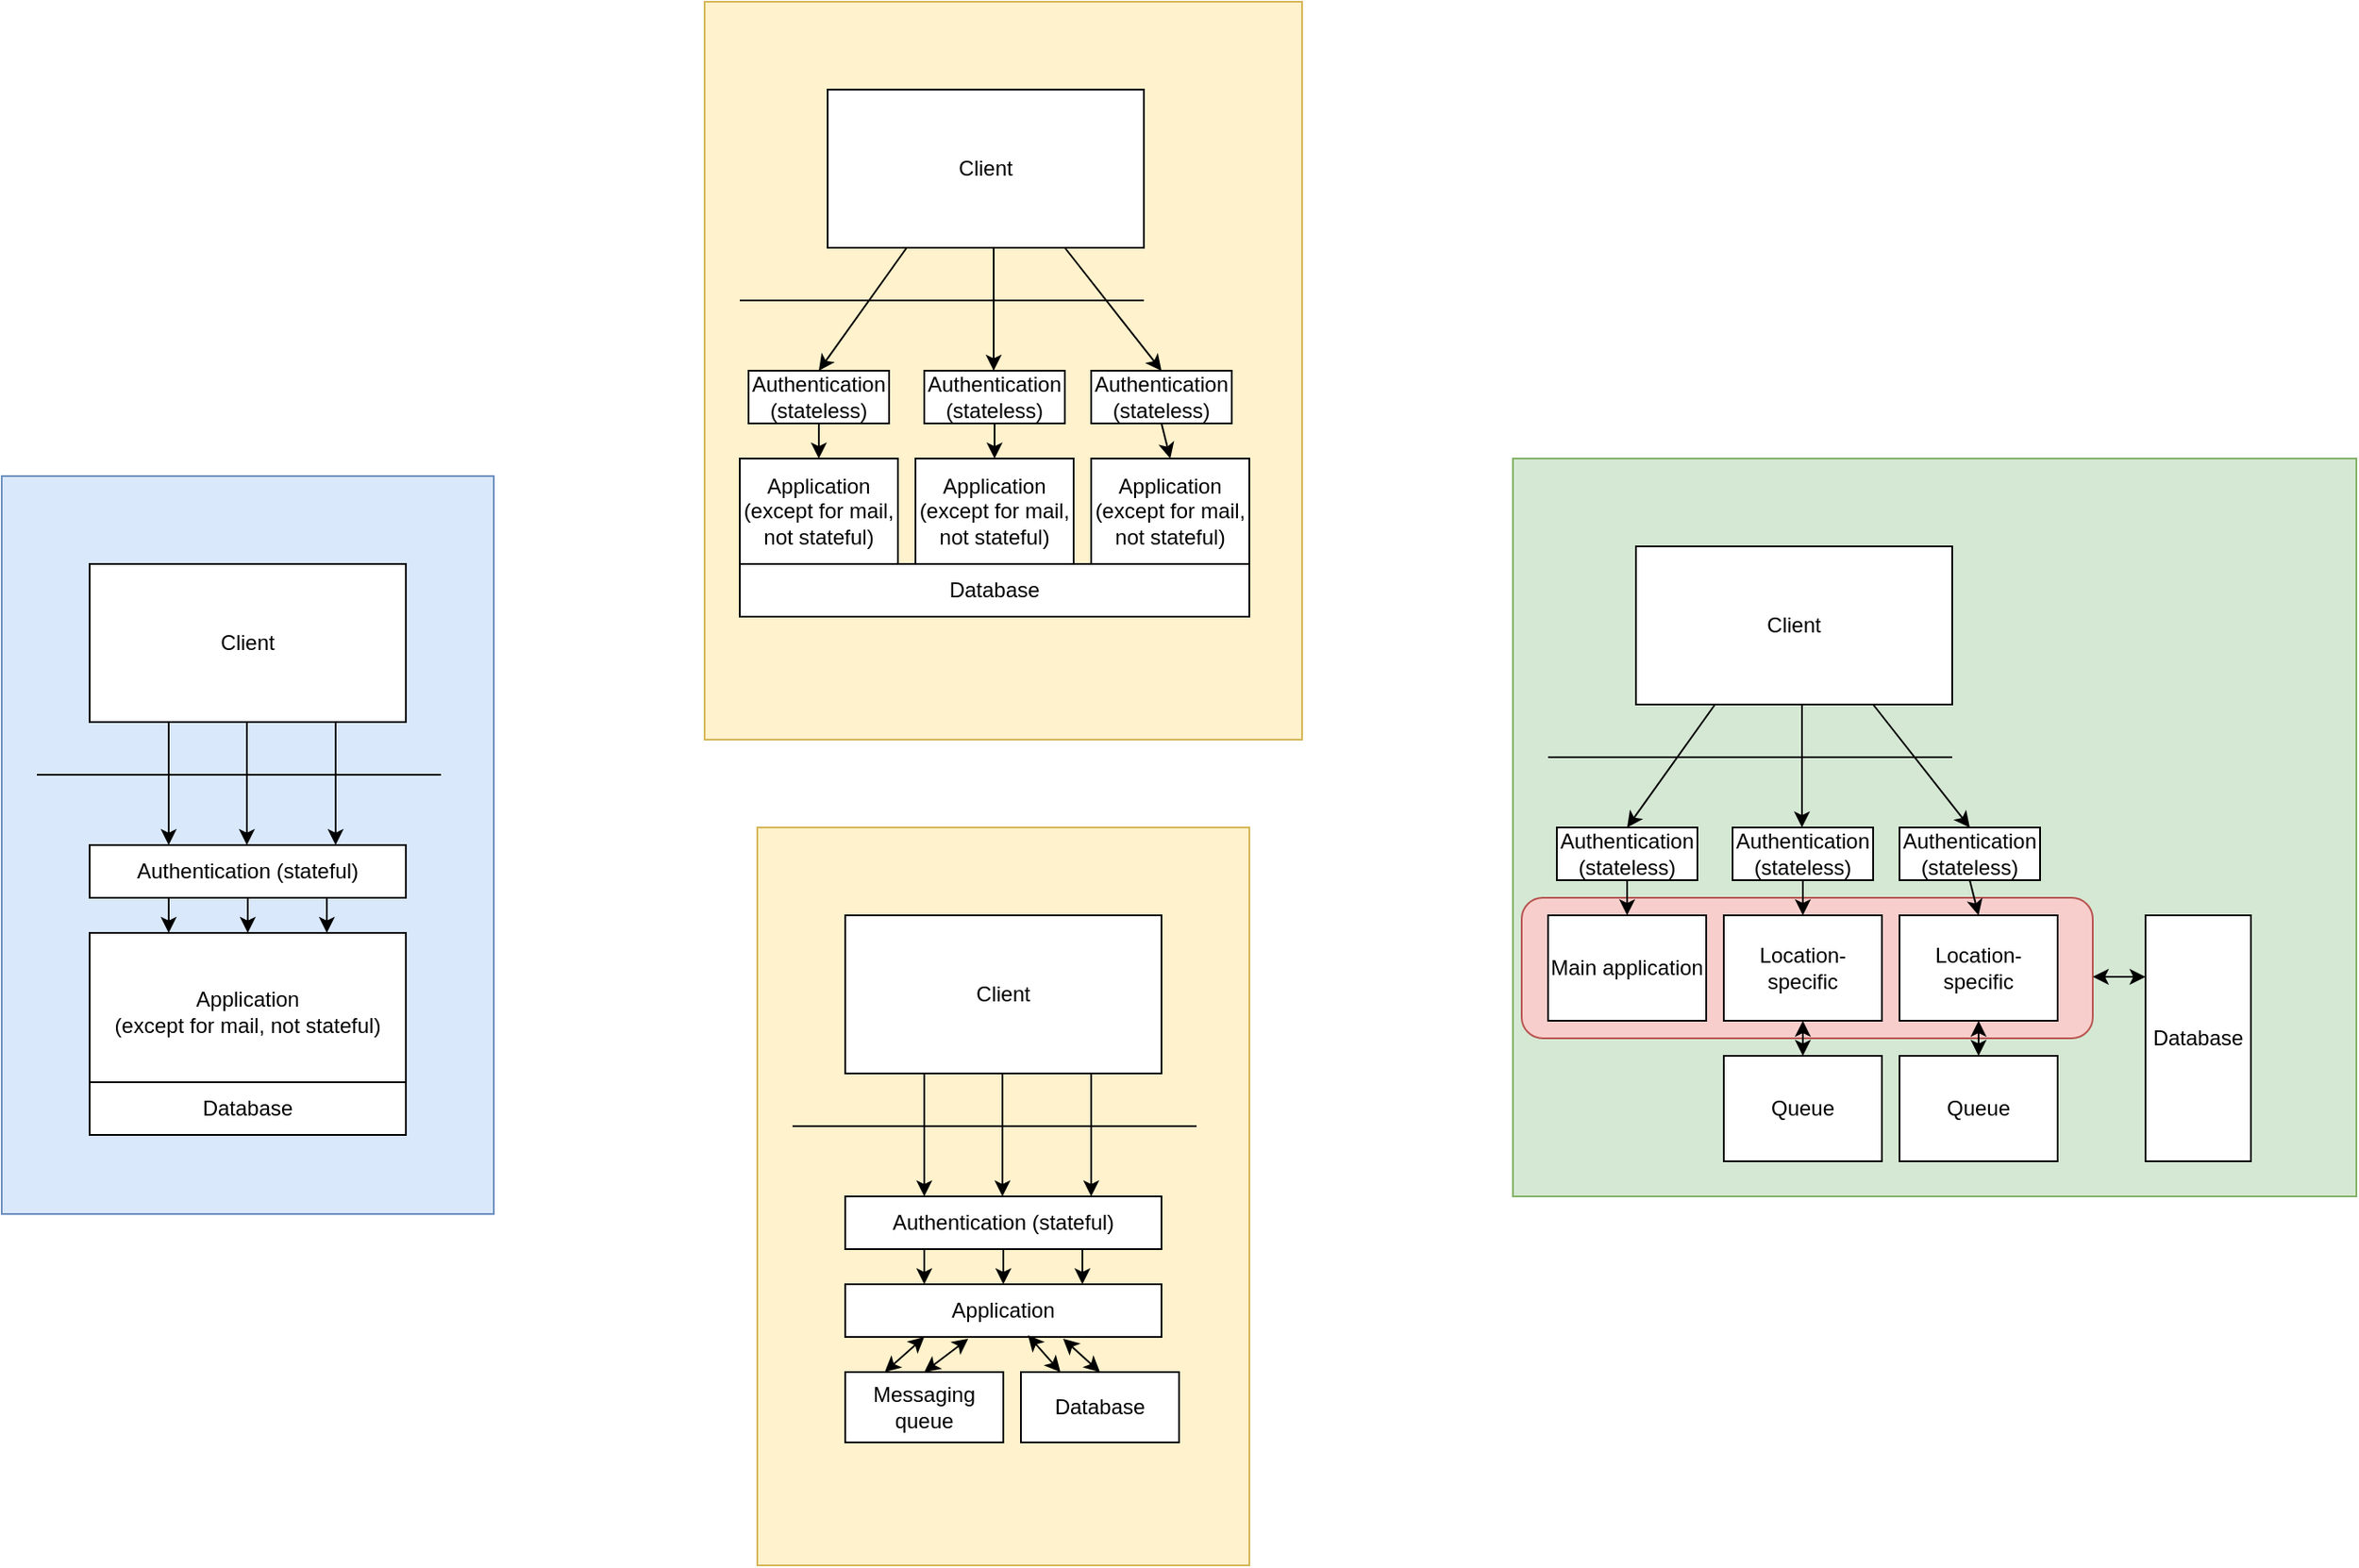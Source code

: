 <mxfile version="15.3.8" type="device"><diagram id="BhJnXLjY7MUdIpH9CK9N" name="Page-1"><mxGraphModel dx="2031" dy="2121" grid="1" gridSize="10" guides="1" tooltips="1" connect="1" arrows="1" fold="1" page="1" pageScale="1" pageWidth="850" pageHeight="1100" math="0" shadow="0"><root><mxCell id="0"/><mxCell id="1" parent="0"/><mxCell id="W5zLSbsHDRPTQXXDOIRm-15" value="" style="rounded=0;whiteSpace=wrap;html=1;fillColor=#fff2cc;strokeColor=#d6b656;" vertex="1" parent="1"><mxGeometry x="420" y="-80" width="340" height="420" as="geometry"/></mxCell><mxCell id="W5zLSbsHDRPTQXXDOIRm-16" value="Authentication (stateless)" style="rounded=0;whiteSpace=wrap;html=1;" vertex="1" parent="1"><mxGeometry x="445" y="130" width="80" height="30" as="geometry"/></mxCell><mxCell id="W5zLSbsHDRPTQXXDOIRm-17" value="Application&lt;br&gt;(except for mail, not stateful)" style="rounded=0;whiteSpace=wrap;html=1;" vertex="1" parent="1"><mxGeometry x="440" y="180" width="90" height="60" as="geometry"/></mxCell><mxCell id="W5zLSbsHDRPTQXXDOIRm-18" value="" style="endArrow=none;html=1;" edge="1" parent="1"><mxGeometry width="50" height="50" relative="1" as="geometry"><mxPoint x="440" y="90" as="sourcePoint"/><mxPoint x="670" y="90" as="targetPoint"/></mxGeometry></mxCell><mxCell id="W5zLSbsHDRPTQXXDOIRm-19" value="Client" style="rounded=0;whiteSpace=wrap;html=1;" vertex="1" parent="1"><mxGeometry x="490" y="-30" width="180" height="90" as="geometry"/></mxCell><mxCell id="W5zLSbsHDRPTQXXDOIRm-20" value="" style="endArrow=classic;html=1;exitX=0.25;exitY=1;exitDx=0;exitDy=0;" edge="1" parent="1" source="W5zLSbsHDRPTQXXDOIRm-19"><mxGeometry width="50" height="50" relative="1" as="geometry"><mxPoint x="800" y="180" as="sourcePoint"/><mxPoint x="485" y="130" as="targetPoint"/></mxGeometry></mxCell><mxCell id="W5zLSbsHDRPTQXXDOIRm-21" value="" style="endArrow=classic;html=1;exitX=0.25;exitY=1;exitDx=0;exitDy=0;entryX=0.25;entryY=0;entryDx=0;entryDy=0;" edge="1" parent="1"><mxGeometry width="50" height="50" relative="1" as="geometry"><mxPoint x="584.5" y="60" as="sourcePoint"/><mxPoint x="584.5" y="130" as="targetPoint"/></mxGeometry></mxCell><mxCell id="W5zLSbsHDRPTQXXDOIRm-22" value="" style="endArrow=classic;html=1;exitX=0.75;exitY=1;exitDx=0;exitDy=0;entryX=0.5;entryY=0;entryDx=0;entryDy=0;" edge="1" parent="1" source="W5zLSbsHDRPTQXXDOIRm-19" target="W5zLSbsHDRPTQXXDOIRm-31"><mxGeometry width="50" height="50" relative="1" as="geometry"><mxPoint x="670" y="60" as="sourcePoint"/><mxPoint x="670" y="130" as="targetPoint"/></mxGeometry></mxCell><mxCell id="W5zLSbsHDRPTQXXDOIRm-23" value="" style="endArrow=classic;html=1;entryX=0.5;entryY=0;entryDx=0;entryDy=0;exitX=0.5;exitY=1;exitDx=0;exitDy=0;" edge="1" parent="1" target="W5zLSbsHDRPTQXXDOIRm-17" source="W5zLSbsHDRPTQXXDOIRm-16"><mxGeometry width="50" height="50" relative="1" as="geometry"><mxPoint x="515" y="160" as="sourcePoint"/><mxPoint x="560" y="110" as="targetPoint"/></mxGeometry></mxCell><mxCell id="W5zLSbsHDRPTQXXDOIRm-25" value="" style="endArrow=classic;html=1;exitX=0.5;exitY=1;exitDx=0;exitDy=0;entryX=0.5;entryY=0;entryDx=0;entryDy=0;" edge="1" parent="1" source="W5zLSbsHDRPTQXXDOIRm-29" target="W5zLSbsHDRPTQXXDOIRm-30"><mxGeometry width="50" height="50" relative="1" as="geometry"><mxPoint x="620" y="70" as="sourcePoint"/><mxPoint x="605" y="180" as="targetPoint"/></mxGeometry></mxCell><mxCell id="W5zLSbsHDRPTQXXDOIRm-26" value="" style="group" vertex="1" connectable="0" parent="1"><mxGeometry x="20" y="190" width="280" height="420" as="geometry"/></mxCell><mxCell id="W5zLSbsHDRPTQXXDOIRm-4" value="" style="rounded=0;whiteSpace=wrap;html=1;fillColor=#dae8fc;strokeColor=#6c8ebf;" vertex="1" parent="W5zLSbsHDRPTQXXDOIRm-26"><mxGeometry width="280" height="420" as="geometry"/></mxCell><mxCell id="W5zLSbsHDRPTQXXDOIRm-2" value="Authentication (stateful)" style="rounded=0;whiteSpace=wrap;html=1;" vertex="1" parent="W5zLSbsHDRPTQXXDOIRm-26"><mxGeometry x="50" y="210" width="180" height="30" as="geometry"/></mxCell><mxCell id="W5zLSbsHDRPTQXXDOIRm-3" value="Application&lt;br&gt;(except for mail, not stateful)" style="rounded=0;whiteSpace=wrap;html=1;" vertex="1" parent="W5zLSbsHDRPTQXXDOIRm-26"><mxGeometry x="50" y="260" width="180" height="90" as="geometry"/></mxCell><mxCell id="W5zLSbsHDRPTQXXDOIRm-5" value="" style="endArrow=none;html=1;" edge="1" parent="W5zLSbsHDRPTQXXDOIRm-26"><mxGeometry width="50" height="50" relative="1" as="geometry"><mxPoint x="20" y="170" as="sourcePoint"/><mxPoint x="250" y="170" as="targetPoint"/></mxGeometry></mxCell><mxCell id="W5zLSbsHDRPTQXXDOIRm-6" value="Client" style="rounded=0;whiteSpace=wrap;html=1;" vertex="1" parent="W5zLSbsHDRPTQXXDOIRm-26"><mxGeometry x="50" y="50" width="180" height="90" as="geometry"/></mxCell><mxCell id="W5zLSbsHDRPTQXXDOIRm-7" value="" style="endArrow=classic;html=1;exitX=0.25;exitY=1;exitDx=0;exitDy=0;entryX=0.25;entryY=0;entryDx=0;entryDy=0;" edge="1" parent="W5zLSbsHDRPTQXXDOIRm-26" source="W5zLSbsHDRPTQXXDOIRm-6" target="W5zLSbsHDRPTQXXDOIRm-2"><mxGeometry width="50" height="50" relative="1" as="geometry"><mxPoint x="380" y="260" as="sourcePoint"/><mxPoint x="430" y="210" as="targetPoint"/></mxGeometry></mxCell><mxCell id="W5zLSbsHDRPTQXXDOIRm-8" value="" style="endArrow=classic;html=1;exitX=0.25;exitY=1;exitDx=0;exitDy=0;entryX=0.25;entryY=0;entryDx=0;entryDy=0;" edge="1" parent="W5zLSbsHDRPTQXXDOIRm-26"><mxGeometry width="50" height="50" relative="1" as="geometry"><mxPoint x="139.5" y="140" as="sourcePoint"/><mxPoint x="139.5" y="210" as="targetPoint"/></mxGeometry></mxCell><mxCell id="W5zLSbsHDRPTQXXDOIRm-9" value="" style="endArrow=classic;html=1;exitX=0.25;exitY=1;exitDx=0;exitDy=0;entryX=0.25;entryY=0;entryDx=0;entryDy=0;" edge="1" parent="W5zLSbsHDRPTQXXDOIRm-26"><mxGeometry width="50" height="50" relative="1" as="geometry"><mxPoint x="190" y="140" as="sourcePoint"/><mxPoint x="190" y="210" as="targetPoint"/></mxGeometry></mxCell><mxCell id="W5zLSbsHDRPTQXXDOIRm-10" value="" style="endArrow=classic;html=1;entryX=0.25;entryY=0;entryDx=0;entryDy=0;" edge="1" parent="W5zLSbsHDRPTQXXDOIRm-26" target="W5zLSbsHDRPTQXXDOIRm-3"><mxGeometry width="50" height="50" relative="1" as="geometry"><mxPoint x="95" y="240" as="sourcePoint"/><mxPoint x="140" y="190" as="targetPoint"/></mxGeometry></mxCell><mxCell id="W5zLSbsHDRPTQXXDOIRm-13" value="" style="endArrow=classic;html=1;entryX=0.5;entryY=0;entryDx=0;entryDy=0;exitX=0.5;exitY=1;exitDx=0;exitDy=0;" edge="1" parent="W5zLSbsHDRPTQXXDOIRm-26" source="W5zLSbsHDRPTQXXDOIRm-2" target="W5zLSbsHDRPTQXXDOIRm-3"><mxGeometry width="50" height="50" relative="1" as="geometry"><mxPoint x="105" y="250" as="sourcePoint"/><mxPoint x="105" y="270" as="targetPoint"/></mxGeometry></mxCell><mxCell id="W5zLSbsHDRPTQXXDOIRm-14" value="" style="endArrow=classic;html=1;exitX=0.75;exitY=1;exitDx=0;exitDy=0;" edge="1" parent="W5zLSbsHDRPTQXXDOIRm-26" source="W5zLSbsHDRPTQXXDOIRm-2"><mxGeometry width="50" height="50" relative="1" as="geometry"><mxPoint x="200" y="150" as="sourcePoint"/><mxPoint x="185" y="260" as="targetPoint"/></mxGeometry></mxCell><mxCell id="W5zLSbsHDRPTQXXDOIRm-48" value="Database" style="rounded=0;whiteSpace=wrap;html=1;" vertex="1" parent="W5zLSbsHDRPTQXXDOIRm-26"><mxGeometry x="50" y="345" width="180" height="30" as="geometry"/></mxCell><mxCell id="W5zLSbsHDRPTQXXDOIRm-28" value="Application&lt;br&gt;(except for mail, not stateful)" style="rounded=0;whiteSpace=wrap;html=1;" vertex="1" parent="1"><mxGeometry x="640" y="180" width="90" height="60" as="geometry"/></mxCell><mxCell id="W5zLSbsHDRPTQXXDOIRm-29" value="Authentication (stateless)" style="rounded=0;whiteSpace=wrap;html=1;" vertex="1" parent="1"><mxGeometry x="545" y="130" width="80" height="30" as="geometry"/></mxCell><mxCell id="W5zLSbsHDRPTQXXDOIRm-30" value="Application&lt;br&gt;(except for mail, not stateful)" style="rounded=0;whiteSpace=wrap;html=1;" vertex="1" parent="1"><mxGeometry x="540" y="180" width="90" height="60" as="geometry"/></mxCell><mxCell id="W5zLSbsHDRPTQXXDOIRm-31" value="Authentication (stateless)" style="rounded=0;whiteSpace=wrap;html=1;" vertex="1" parent="1"><mxGeometry x="640" y="130" width="80" height="30" as="geometry"/></mxCell><mxCell id="W5zLSbsHDRPTQXXDOIRm-32" value="" style="endArrow=classic;html=1;entryX=0.5;entryY=0;entryDx=0;entryDy=0;exitX=0.5;exitY=1;exitDx=0;exitDy=0;" edge="1" parent="1" source="W5zLSbsHDRPTQXXDOIRm-31" target="W5zLSbsHDRPTQXXDOIRm-28"><mxGeometry width="50" height="50" relative="1" as="geometry"><mxPoint x="551" y="168" as="sourcePoint"/><mxPoint x="551" y="188" as="targetPoint"/></mxGeometry></mxCell><mxCell id="W5zLSbsHDRPTQXXDOIRm-33" value="" style="rounded=0;whiteSpace=wrap;html=1;fillColor=#d5e8d4;strokeColor=#82b366;" vertex="1" parent="1"><mxGeometry x="880" y="180" width="480" height="420" as="geometry"/></mxCell><mxCell id="W5zLSbsHDRPTQXXDOIRm-34" value="Authentication (stateless)" style="rounded=0;whiteSpace=wrap;html=1;" vertex="1" parent="1"><mxGeometry x="905" y="390" width="80" height="30" as="geometry"/></mxCell><mxCell id="W5zLSbsHDRPTQXXDOIRm-102" value="" style="rounded=1;whiteSpace=wrap;html=1;fillColor=#f8cecc;strokeColor=#b85450;" vertex="1" parent="1"><mxGeometry x="885" y="430" width="325" height="80" as="geometry"/></mxCell><mxCell id="W5zLSbsHDRPTQXXDOIRm-35" value="Main application" style="rounded=0;whiteSpace=wrap;html=1;" vertex="1" parent="1"><mxGeometry x="900" y="440" width="90" height="60" as="geometry"/></mxCell><mxCell id="W5zLSbsHDRPTQXXDOIRm-36" value="" style="endArrow=none;html=1;" edge="1" parent="1"><mxGeometry width="50" height="50" relative="1" as="geometry"><mxPoint x="900" y="350" as="sourcePoint"/><mxPoint x="1130" y="350" as="targetPoint"/></mxGeometry></mxCell><mxCell id="W5zLSbsHDRPTQXXDOIRm-37" value="Client" style="rounded=0;whiteSpace=wrap;html=1;" vertex="1" parent="1"><mxGeometry x="950" y="230" width="180" height="90" as="geometry"/></mxCell><mxCell id="W5zLSbsHDRPTQXXDOIRm-38" value="" style="endArrow=classic;html=1;exitX=0.25;exitY=1;exitDx=0;exitDy=0;" edge="1" parent="1" source="W5zLSbsHDRPTQXXDOIRm-37"><mxGeometry width="50" height="50" relative="1" as="geometry"><mxPoint x="1260" y="440" as="sourcePoint"/><mxPoint x="945" y="390" as="targetPoint"/></mxGeometry></mxCell><mxCell id="W5zLSbsHDRPTQXXDOIRm-39" value="" style="endArrow=classic;html=1;exitX=0.25;exitY=1;exitDx=0;exitDy=0;entryX=0.25;entryY=0;entryDx=0;entryDy=0;" edge="1" parent="1"><mxGeometry width="50" height="50" relative="1" as="geometry"><mxPoint x="1044.5" y="320" as="sourcePoint"/><mxPoint x="1044.5" y="390" as="targetPoint"/></mxGeometry></mxCell><mxCell id="W5zLSbsHDRPTQXXDOIRm-40" value="" style="endArrow=classic;html=1;exitX=0.75;exitY=1;exitDx=0;exitDy=0;entryX=0.5;entryY=0;entryDx=0;entryDy=0;" edge="1" parent="1" source="W5zLSbsHDRPTQXXDOIRm-37" target="W5zLSbsHDRPTQXXDOIRm-46"><mxGeometry width="50" height="50" relative="1" as="geometry"><mxPoint x="1130" y="320" as="sourcePoint"/><mxPoint x="1130" y="390" as="targetPoint"/></mxGeometry></mxCell><mxCell id="W5zLSbsHDRPTQXXDOIRm-41" value="" style="endArrow=classic;html=1;entryX=0.5;entryY=0;entryDx=0;entryDy=0;exitX=0.5;exitY=1;exitDx=0;exitDy=0;" edge="1" parent="1" source="W5zLSbsHDRPTQXXDOIRm-34" target="W5zLSbsHDRPTQXXDOIRm-35"><mxGeometry width="50" height="50" relative="1" as="geometry"><mxPoint x="975" y="420" as="sourcePoint"/><mxPoint x="1020" y="370" as="targetPoint"/></mxGeometry></mxCell><mxCell id="W5zLSbsHDRPTQXXDOIRm-42" value="" style="endArrow=classic;html=1;exitX=0.5;exitY=1;exitDx=0;exitDy=0;entryX=0.5;entryY=0;entryDx=0;entryDy=0;" edge="1" parent="1" source="W5zLSbsHDRPTQXXDOIRm-44" target="W5zLSbsHDRPTQXXDOIRm-45"><mxGeometry width="50" height="50" relative="1" as="geometry"><mxPoint x="1080" y="330" as="sourcePoint"/><mxPoint x="1065" y="440" as="targetPoint"/></mxGeometry></mxCell><mxCell id="W5zLSbsHDRPTQXXDOIRm-43" value="Location-specific" style="rounded=0;whiteSpace=wrap;html=1;" vertex="1" parent="1"><mxGeometry x="1100" y="440" width="90" height="60" as="geometry"/></mxCell><mxCell id="W5zLSbsHDRPTQXXDOIRm-44" value="Authentication (stateless)" style="rounded=0;whiteSpace=wrap;html=1;" vertex="1" parent="1"><mxGeometry x="1005" y="390" width="80" height="30" as="geometry"/></mxCell><mxCell id="W5zLSbsHDRPTQXXDOIRm-45" value="Location-specific" style="rounded=0;whiteSpace=wrap;html=1;" vertex="1" parent="1"><mxGeometry x="1000" y="440" width="90" height="60" as="geometry"/></mxCell><mxCell id="W5zLSbsHDRPTQXXDOIRm-46" value="Authentication (stateless)" style="rounded=0;whiteSpace=wrap;html=1;" vertex="1" parent="1"><mxGeometry x="1100" y="390" width="80" height="30" as="geometry"/></mxCell><mxCell id="W5zLSbsHDRPTQXXDOIRm-47" value="" style="endArrow=classic;html=1;entryX=0.5;entryY=0;entryDx=0;entryDy=0;exitX=0.5;exitY=1;exitDx=0;exitDy=0;" edge="1" parent="1" source="W5zLSbsHDRPTQXXDOIRm-46" target="W5zLSbsHDRPTQXXDOIRm-43"><mxGeometry width="50" height="50" relative="1" as="geometry"><mxPoint x="1011" y="428" as="sourcePoint"/><mxPoint x="1011" y="448" as="targetPoint"/></mxGeometry></mxCell><mxCell id="W5zLSbsHDRPTQXXDOIRm-49" value="Database" style="rounded=0;whiteSpace=wrap;html=1;" vertex="1" parent="1"><mxGeometry x="440" y="240" width="290" height="30" as="geometry"/></mxCell><mxCell id="W5zLSbsHDRPTQXXDOIRm-50" value="Database" style="rounded=0;whiteSpace=wrap;html=1;" vertex="1" parent="1"><mxGeometry x="1240" y="440" width="60" height="140" as="geometry"/></mxCell><mxCell id="W5zLSbsHDRPTQXXDOIRm-67" value="" style="group" vertex="1" connectable="0" parent="1"><mxGeometry x="450" y="390" width="280" height="420" as="geometry"/></mxCell><mxCell id="W5zLSbsHDRPTQXXDOIRm-68" value="" style="rounded=0;whiteSpace=wrap;html=1;fillColor=#fff2cc;strokeColor=#d6b656;" vertex="1" parent="W5zLSbsHDRPTQXXDOIRm-67"><mxGeometry width="280" height="420" as="geometry"/></mxCell><mxCell id="W5zLSbsHDRPTQXXDOIRm-69" value="Authentication (stateful)" style="rounded=0;whiteSpace=wrap;html=1;" vertex="1" parent="W5zLSbsHDRPTQXXDOIRm-67"><mxGeometry x="50" y="210" width="180" height="30" as="geometry"/></mxCell><mxCell id="W5zLSbsHDRPTQXXDOIRm-71" value="" style="endArrow=none;html=1;" edge="1" parent="W5zLSbsHDRPTQXXDOIRm-67"><mxGeometry width="50" height="50" relative="1" as="geometry"><mxPoint x="20" y="170" as="sourcePoint"/><mxPoint x="250" y="170" as="targetPoint"/></mxGeometry></mxCell><mxCell id="W5zLSbsHDRPTQXXDOIRm-72" value="Client" style="rounded=0;whiteSpace=wrap;html=1;" vertex="1" parent="W5zLSbsHDRPTQXXDOIRm-67"><mxGeometry x="50" y="50" width="180" height="90" as="geometry"/></mxCell><mxCell id="W5zLSbsHDRPTQXXDOIRm-73" value="" style="endArrow=classic;html=1;exitX=0.25;exitY=1;exitDx=0;exitDy=0;entryX=0.25;entryY=0;entryDx=0;entryDy=0;" edge="1" parent="W5zLSbsHDRPTQXXDOIRm-67" source="W5zLSbsHDRPTQXXDOIRm-72" target="W5zLSbsHDRPTQXXDOIRm-69"><mxGeometry width="50" height="50" relative="1" as="geometry"><mxPoint x="380" y="260" as="sourcePoint"/><mxPoint x="430" y="210" as="targetPoint"/></mxGeometry></mxCell><mxCell id="W5zLSbsHDRPTQXXDOIRm-74" value="" style="endArrow=classic;html=1;exitX=0.25;exitY=1;exitDx=0;exitDy=0;entryX=0.25;entryY=0;entryDx=0;entryDy=0;" edge="1" parent="W5zLSbsHDRPTQXXDOIRm-67"><mxGeometry width="50" height="50" relative="1" as="geometry"><mxPoint x="139.5" y="140" as="sourcePoint"/><mxPoint x="139.5" y="210" as="targetPoint"/></mxGeometry></mxCell><mxCell id="W5zLSbsHDRPTQXXDOIRm-75" value="" style="endArrow=classic;html=1;exitX=0.25;exitY=1;exitDx=0;exitDy=0;entryX=0.25;entryY=0;entryDx=0;entryDy=0;" edge="1" parent="W5zLSbsHDRPTQXXDOIRm-67"><mxGeometry width="50" height="50" relative="1" as="geometry"><mxPoint x="190" y="140" as="sourcePoint"/><mxPoint x="190" y="210" as="targetPoint"/></mxGeometry></mxCell><mxCell id="W5zLSbsHDRPTQXXDOIRm-76" value="" style="endArrow=classic;html=1;entryX=0.25;entryY=0;entryDx=0;entryDy=0;" edge="1" parent="W5zLSbsHDRPTQXXDOIRm-67"><mxGeometry width="50" height="50" relative="1" as="geometry"><mxPoint x="95" y="240" as="sourcePoint"/><mxPoint x="95" y="260" as="targetPoint"/></mxGeometry></mxCell><mxCell id="W5zLSbsHDRPTQXXDOIRm-77" value="" style="endArrow=classic;html=1;entryX=0.5;entryY=0;entryDx=0;entryDy=0;exitX=0.5;exitY=1;exitDx=0;exitDy=0;" edge="1" parent="W5zLSbsHDRPTQXXDOIRm-67" source="W5zLSbsHDRPTQXXDOIRm-69"><mxGeometry width="50" height="50" relative="1" as="geometry"><mxPoint x="105" y="250" as="sourcePoint"/><mxPoint x="140" y="260" as="targetPoint"/></mxGeometry></mxCell><mxCell id="W5zLSbsHDRPTQXXDOIRm-78" value="" style="endArrow=classic;html=1;exitX=0.75;exitY=1;exitDx=0;exitDy=0;" edge="1" parent="W5zLSbsHDRPTQXXDOIRm-67" source="W5zLSbsHDRPTQXXDOIRm-69"><mxGeometry width="50" height="50" relative="1" as="geometry"><mxPoint x="200" y="150" as="sourcePoint"/><mxPoint x="185" y="260" as="targetPoint"/></mxGeometry></mxCell><mxCell id="W5zLSbsHDRPTQXXDOIRm-80" value="Application" style="rounded=0;whiteSpace=wrap;html=1;" vertex="1" parent="W5zLSbsHDRPTQXXDOIRm-67"><mxGeometry x="50" y="260" width="180" height="30" as="geometry"/></mxCell><mxCell id="W5zLSbsHDRPTQXXDOIRm-83" value="Messaging queue" style="rounded=0;whiteSpace=wrap;html=1;" vertex="1" parent="W5zLSbsHDRPTQXXDOIRm-67"><mxGeometry x="50" y="310" width="90" height="40" as="geometry"/></mxCell><mxCell id="W5zLSbsHDRPTQXXDOIRm-88" value="" style="endArrow=classic;startArrow=classic;html=1;exitX=0.25;exitY=0;exitDx=0;exitDy=0;entryX=0.25;entryY=1;entryDx=0;entryDy=0;" edge="1" parent="W5zLSbsHDRPTQXXDOIRm-67" source="W5zLSbsHDRPTQXXDOIRm-83" target="W5zLSbsHDRPTQXXDOIRm-80"><mxGeometry width="50" height="50" relative="1" as="geometry"><mxPoint x="150" y="320" as="sourcePoint"/><mxPoint x="150" y="300" as="targetPoint"/></mxGeometry></mxCell><mxCell id="W5zLSbsHDRPTQXXDOIRm-86" value="" style="endArrow=classic;startArrow=classic;html=1;entryX=0.389;entryY=1.033;entryDx=0;entryDy=0;exitX=0.5;exitY=0;exitDx=0;exitDy=0;entryPerimeter=0;" edge="1" parent="W5zLSbsHDRPTQXXDOIRm-67" source="W5zLSbsHDRPTQXXDOIRm-83" target="W5zLSbsHDRPTQXXDOIRm-80"><mxGeometry width="50" height="50" relative="1" as="geometry"><mxPoint x="185" y="310" as="sourcePoint"/><mxPoint x="160" y="50" as="targetPoint"/></mxGeometry></mxCell><mxCell id="W5zLSbsHDRPTQXXDOIRm-94" value="Database" style="rounded=0;whiteSpace=wrap;html=1;" vertex="1" parent="W5zLSbsHDRPTQXXDOIRm-67"><mxGeometry x="150" y="310" width="90" height="40" as="geometry"/></mxCell><mxCell id="W5zLSbsHDRPTQXXDOIRm-95" value="" style="endArrow=classic;startArrow=classic;html=1;exitX=0.25;exitY=0;exitDx=0;exitDy=0;entryX=0.578;entryY=0.967;entryDx=0;entryDy=0;entryPerimeter=0;" edge="1" parent="W5zLSbsHDRPTQXXDOIRm-67" source="W5zLSbsHDRPTQXXDOIRm-94" target="W5zLSbsHDRPTQXXDOIRm-80"><mxGeometry width="50" height="50" relative="1" as="geometry"><mxPoint x="-200" y="-70" as="sourcePoint"/><mxPoint x="195" y="290" as="targetPoint"/></mxGeometry></mxCell><mxCell id="W5zLSbsHDRPTQXXDOIRm-96" value="" style="endArrow=classic;startArrow=classic;html=1;entryX=0.689;entryY=1.033;entryDx=0;entryDy=0;exitX=0.5;exitY=0;exitDx=0;exitDy=0;entryPerimeter=0;" edge="1" parent="W5zLSbsHDRPTQXXDOIRm-67" source="W5zLSbsHDRPTQXXDOIRm-94" target="W5zLSbsHDRPTQXXDOIRm-80"><mxGeometry width="50" height="50" relative="1" as="geometry"><mxPoint x="-165" y="-80" as="sourcePoint"/><mxPoint x="220.02" y="290.99" as="targetPoint"/></mxGeometry></mxCell><mxCell id="W5zLSbsHDRPTQXXDOIRm-97" value="Queue" style="rounded=0;whiteSpace=wrap;html=1;" vertex="1" parent="1"><mxGeometry x="1000" y="520" width="90" height="60" as="geometry"/></mxCell><mxCell id="W5zLSbsHDRPTQXXDOIRm-98" value="Queue" style="rounded=0;whiteSpace=wrap;html=1;" vertex="1" parent="1"><mxGeometry x="1100" y="520" width="90" height="60" as="geometry"/></mxCell><mxCell id="W5zLSbsHDRPTQXXDOIRm-100" value="" style="endArrow=classic;startArrow=classic;html=1;exitX=0.5;exitY=1;exitDx=0;exitDy=0;entryX=0.5;entryY=0;entryDx=0;entryDy=0;" edge="1" parent="1" source="W5zLSbsHDRPTQXXDOIRm-45" target="W5zLSbsHDRPTQXXDOIRm-97"><mxGeometry width="50" height="50" relative="1" as="geometry"><mxPoint x="632.5" y="710" as="sourcePoint"/><mxPoint x="614.04" y="689.01" as="targetPoint"/></mxGeometry></mxCell><mxCell id="W5zLSbsHDRPTQXXDOIRm-101" value="" style="endArrow=classic;startArrow=classic;html=1;entryX=0.5;entryY=1;entryDx=0;entryDy=0;exitX=0.5;exitY=0;exitDx=0;exitDy=0;" edge="1" parent="1" source="W5zLSbsHDRPTQXXDOIRm-98" target="W5zLSbsHDRPTQXXDOIRm-43"><mxGeometry width="50" height="50" relative="1" as="geometry"><mxPoint x="655" y="710" as="sourcePoint"/><mxPoint x="634.02" y="690.99" as="targetPoint"/></mxGeometry></mxCell><mxCell id="W5zLSbsHDRPTQXXDOIRm-103" value="" style="endArrow=classic;startArrow=classic;html=1;entryX=0;entryY=0.25;entryDx=0;entryDy=0;" edge="1" parent="1" target="W5zLSbsHDRPTQXXDOIRm-50"><mxGeometry width="50" height="50" relative="1" as="geometry"><mxPoint x="1210" y="475" as="sourcePoint"/><mxPoint x="750" y="410" as="targetPoint"/></mxGeometry></mxCell></root></mxGraphModel></diagram></mxfile>